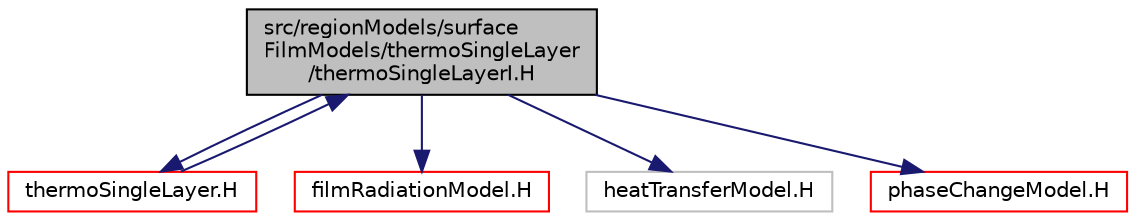 digraph "src/regionModels/surfaceFilmModels/thermoSingleLayer/thermoSingleLayerI.H"
{
  bgcolor="transparent";
  edge [fontname="Helvetica",fontsize="10",labelfontname="Helvetica",labelfontsize="10"];
  node [fontname="Helvetica",fontsize="10",shape=record];
  Node1 [label="src/regionModels/surface\lFilmModels/thermoSingleLayer\l/thermoSingleLayerI.H",height=0.2,width=0.4,color="black", fillcolor="grey75", style="filled", fontcolor="black"];
  Node1 -> Node2 [color="midnightblue",fontsize="10",style="solid",fontname="Helvetica"];
  Node2 [label="thermoSingleLayer.H",height=0.2,width=0.4,color="red",URL="$a09733.html"];
  Node2 -> Node1 [color="midnightblue",fontsize="10",style="solid",fontname="Helvetica"];
  Node1 -> Node3 [color="midnightblue",fontsize="10",style="solid",fontname="Helvetica"];
  Node3 [label="filmRadiationModel.H",height=0.2,width=0.4,color="red",URL="$a09687.html"];
  Node1 -> Node4 [color="midnightblue",fontsize="10",style="solid",fontname="Helvetica"];
  Node4 [label="heatTransferModel.H",height=0.2,width=0.4,color="grey75"];
  Node1 -> Node5 [color="midnightblue",fontsize="10",style="solid",fontname="Helvetica"];
  Node5 [label="phaseChangeModel.H",height=0.2,width=0.4,color="red",URL="$a09722.html"];
}
